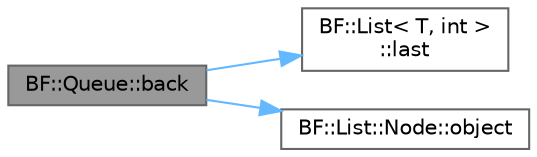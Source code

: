 digraph "BF::Queue::back"
{
 // LATEX_PDF_SIZE
  bgcolor="transparent";
  edge [fontname=Helvetica,fontsize=10,labelfontname=Helvetica,labelfontsize=10];
  node [fontname=Helvetica,fontsize=10,shape=box,height=0.2,width=0.4];
  rankdir="LR";
  Node1 [id="Node000001",label="BF::Queue::back",height=0.2,width=0.4,color="gray40", fillcolor="grey60", style="filled", fontcolor="black",tooltip=" "];
  Node1 -> Node2 [id="edge1_Node000001_Node000002",color="steelblue1",style="solid",tooltip=" "];
  Node2 [id="Node000002",label="BF::List\< T, int \>\l::last",height=0.2,width=0.4,color="grey40", fillcolor="white", style="filled",URL="$d1/de0/classBF_1_1List.html#a76ceeeb26d328461106549503babccd9",tooltip=" "];
  Node1 -> Node3 [id="edge2_Node000001_Node000003",color="steelblue1",style="solid",tooltip=" "];
  Node3 [id="Node000003",label="BF::List::Node::object",height=0.2,width=0.4,color="grey40", fillcolor="white", style="filled",URL="$d2/dff/classBF_1_1List_1_1Node.html#a13889d65f7b3afd6f74225bafde4c270",tooltip=" "];
}
